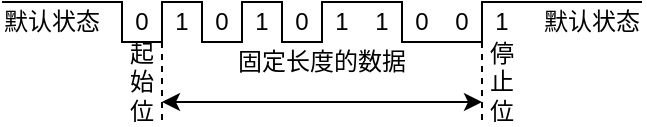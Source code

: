 <mxfile version="13.6.2" type="device"><diagram id="qlfSmjG4EYTalApI4TP3" name="Page-1"><mxGraphModel dx="474" dy="274" grid="1" gridSize="10" guides="1" tooltips="1" connect="1" arrows="1" fold="1" page="1" pageScale="1" pageWidth="827" pageHeight="1169" math="0" shadow="0"><root><mxCell id="0"/><mxCell id="1" parent="0"/><mxCell id="XQq7_6iIgIp6ca52fXeA-1" value="" style="endArrow=none;html=1;rounded=0;" edge="1" parent="1"><mxGeometry width="50" height="50" relative="1" as="geometry"><mxPoint x="10" y="10" as="sourcePoint"/><mxPoint x="330" y="10" as="targetPoint"/><Array as="points"><mxPoint x="70" y="10"/><mxPoint x="70" y="30"/><mxPoint x="90" y="30"/><mxPoint x="90" y="10"/><mxPoint x="110" y="10"/><mxPoint x="110" y="30"/><mxPoint x="130" y="30"/><mxPoint x="130" y="10"/><mxPoint x="150" y="10"/><mxPoint x="150" y="30"/><mxPoint x="170" y="30"/><mxPoint x="170" y="10"/><mxPoint x="210" y="10"/><mxPoint x="210" y="30"/><mxPoint x="250" y="30"/><mxPoint x="250" y="10"/></Array></mxGeometry></mxCell><mxCell id="XQq7_6iIgIp6ca52fXeA-4" value="0" style="text;html=1;strokeColor=none;fillColor=none;align=center;verticalAlign=middle;whiteSpace=wrap;rounded=0;" vertex="1" parent="1"><mxGeometry x="70" y="10" width="20" height="20" as="geometry"/></mxCell><mxCell id="XQq7_6iIgIp6ca52fXeA-5" value="1" style="text;html=1;strokeColor=none;fillColor=none;align=center;verticalAlign=middle;whiteSpace=wrap;rounded=0;" vertex="1" parent="1"><mxGeometry x="90" y="10" width="20" height="20" as="geometry"/></mxCell><mxCell id="XQq7_6iIgIp6ca52fXeA-6" value="0" style="text;html=1;strokeColor=none;fillColor=none;align=center;verticalAlign=middle;whiteSpace=wrap;rounded=0;" vertex="1" parent="1"><mxGeometry x="110" y="10" width="20" height="20" as="geometry"/></mxCell><mxCell id="XQq7_6iIgIp6ca52fXeA-7" value="1" style="text;html=1;strokeColor=none;fillColor=none;align=center;verticalAlign=middle;whiteSpace=wrap;rounded=0;" vertex="1" parent="1"><mxGeometry x="130" y="10" width="20" height="20" as="geometry"/></mxCell><mxCell id="XQq7_6iIgIp6ca52fXeA-8" value="0" style="text;html=1;strokeColor=none;fillColor=none;align=center;verticalAlign=middle;whiteSpace=wrap;rounded=0;" vertex="1" parent="1"><mxGeometry x="150" y="10" width="20" height="20" as="geometry"/></mxCell><mxCell id="XQq7_6iIgIp6ca52fXeA-9" value="1" style="text;html=1;strokeColor=none;fillColor=none;align=center;verticalAlign=middle;whiteSpace=wrap;rounded=0;" vertex="1" parent="1"><mxGeometry x="170" y="10" width="20" height="20" as="geometry"/></mxCell><mxCell id="XQq7_6iIgIp6ca52fXeA-10" value="1" style="text;html=1;strokeColor=none;fillColor=none;align=center;verticalAlign=middle;whiteSpace=wrap;rounded=0;" vertex="1" parent="1"><mxGeometry x="190" y="10" width="20" height="20" as="geometry"/></mxCell><mxCell id="XQq7_6iIgIp6ca52fXeA-11" value="0" style="text;html=1;strokeColor=none;fillColor=none;align=center;verticalAlign=middle;whiteSpace=wrap;rounded=0;" vertex="1" parent="1"><mxGeometry x="210" y="10" width="20" height="20" as="geometry"/></mxCell><mxCell id="XQq7_6iIgIp6ca52fXeA-12" value="0" style="text;html=1;strokeColor=none;fillColor=none;align=center;verticalAlign=middle;whiteSpace=wrap;rounded=0;" vertex="1" parent="1"><mxGeometry x="230" y="10" width="20" height="20" as="geometry"/></mxCell><mxCell id="XQq7_6iIgIp6ca52fXeA-13" value="1" style="text;html=1;strokeColor=none;fillColor=none;align=center;verticalAlign=middle;whiteSpace=wrap;rounded=0;" vertex="1" parent="1"><mxGeometry x="250" y="10" width="20" height="20" as="geometry"/></mxCell><mxCell id="XQq7_6iIgIp6ca52fXeA-14" value="" style="endArrow=none;dashed=1;html=1;exitX=0;exitY=1;exitDx=0;exitDy=0;" edge="1" parent="1" source="XQq7_6iIgIp6ca52fXeA-5"><mxGeometry width="50" height="50" relative="1" as="geometry"><mxPoint x="200" y="50" as="sourcePoint"/><mxPoint x="90" y="70" as="targetPoint"/></mxGeometry></mxCell><mxCell id="XQq7_6iIgIp6ca52fXeA-16" value="固定长度的数据" style="text;html=1;strokeColor=none;fillColor=none;align=center;verticalAlign=middle;whiteSpace=wrap;rounded=0;" vertex="1" parent="1"><mxGeometry x="120" y="30" width="100" height="20" as="geometry"/></mxCell><mxCell id="XQq7_6iIgIp6ca52fXeA-17" value="" style="endArrow=classic;startArrow=classic;html=1;" edge="1" parent="1"><mxGeometry width="50" height="50" relative="1" as="geometry"><mxPoint x="90" y="60" as="sourcePoint"/><mxPoint x="250" y="60" as="targetPoint"/></mxGeometry></mxCell><mxCell id="XQq7_6iIgIp6ca52fXeA-18" value="" style="endArrow=none;dashed=1;html=1;exitX=0;exitY=1;exitDx=0;exitDy=0;" edge="1" parent="1"><mxGeometry width="50" height="50" relative="1" as="geometry"><mxPoint x="250" y="30" as="sourcePoint"/><mxPoint x="250" y="70" as="targetPoint"/></mxGeometry></mxCell><mxCell id="XQq7_6iIgIp6ca52fXeA-19" value="起始位" style="text;html=1;strokeColor=none;fillColor=none;align=center;verticalAlign=middle;whiteSpace=wrap;rounded=0;" vertex="1" parent="1"><mxGeometry x="70" y="30" width="20" height="40" as="geometry"/></mxCell><mxCell id="XQq7_6iIgIp6ca52fXeA-20" value="停止位" style="text;html=1;strokeColor=none;fillColor=none;align=center;verticalAlign=middle;whiteSpace=wrap;rounded=0;" vertex="1" parent="1"><mxGeometry x="250" y="30" width="20" height="40" as="geometry"/></mxCell><mxCell id="XQq7_6iIgIp6ca52fXeA-21" value="默认状态" style="text;html=1;strokeColor=none;fillColor=none;align=center;verticalAlign=middle;whiteSpace=wrap;rounded=0;" vertex="1" parent="1"><mxGeometry x="10" y="10" width="50" height="20" as="geometry"/></mxCell><mxCell id="XQq7_6iIgIp6ca52fXeA-22" value="默认状态" style="text;html=1;strokeColor=none;fillColor=none;align=center;verticalAlign=middle;whiteSpace=wrap;rounded=0;" vertex="1" parent="1"><mxGeometry x="280" y="10" width="50" height="20" as="geometry"/></mxCell></root></mxGraphModel></diagram></mxfile>